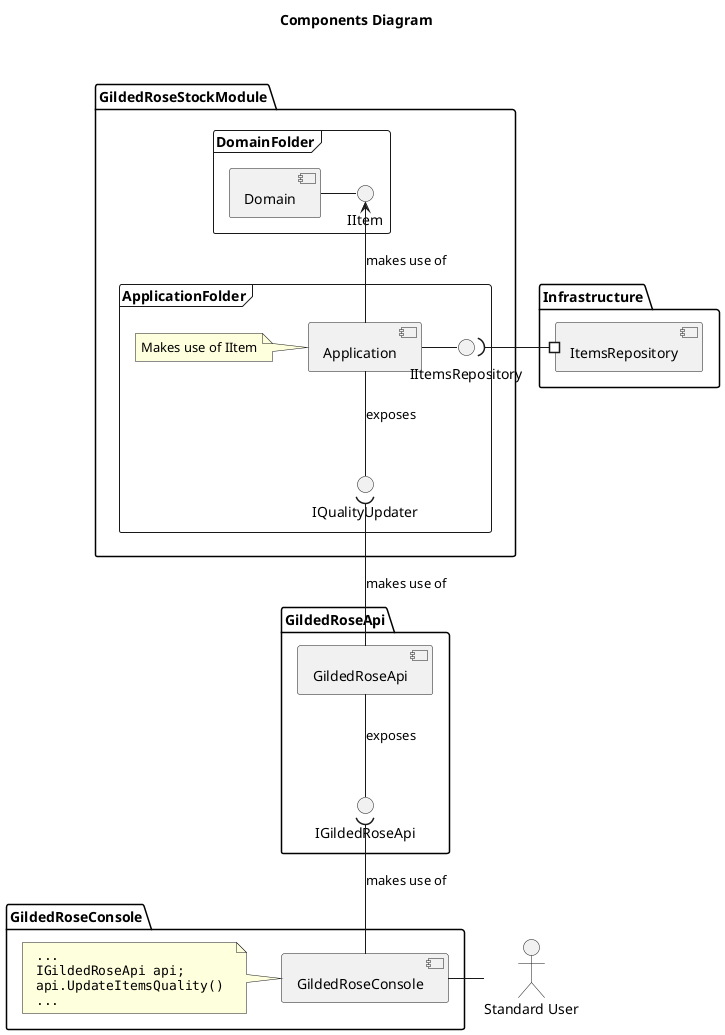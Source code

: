 @startuml "Gilded Rose - Components"

title  Components Diagram\n\n

package GildedRoseStockModule{

    frame DomainFolder{
        component [Domain] as Domain
        interface IItem
        Domain -right- IItem
    }

    frame ApplicationFolder{
        component [Application] as App
        interface IQualityUpdater
        interface IItemsRepository
        App -up-> IItem : makes use of
        App -right- IItemsRepository
        App -down- IQualityUpdater : exposes

        note left of App : Makes use of IItem
    }
}

package Infrastructure {
    IItemsRepository )-left-# [ItemsRepository]
}

package GildedRoseApi {
    component [GildedRoseApi] as Api
    Api -up-( IQualityUpdater : makes use of

    interface IGildedRoseApi
    Api -- IGildedRoseApi : exposes
}

package GildedRoseConsole{
    component [GildedRoseConsole] as UI
    UI -up-( IGildedRoseApi : makes use of

    note left of UI
        "" ... ""
        "" IGildedRoseApi api; ""
        "" api.UpdateItemsQuality() ""
        "" ... ""
    end note
}

 UI -right- :Standard User:

@enduml